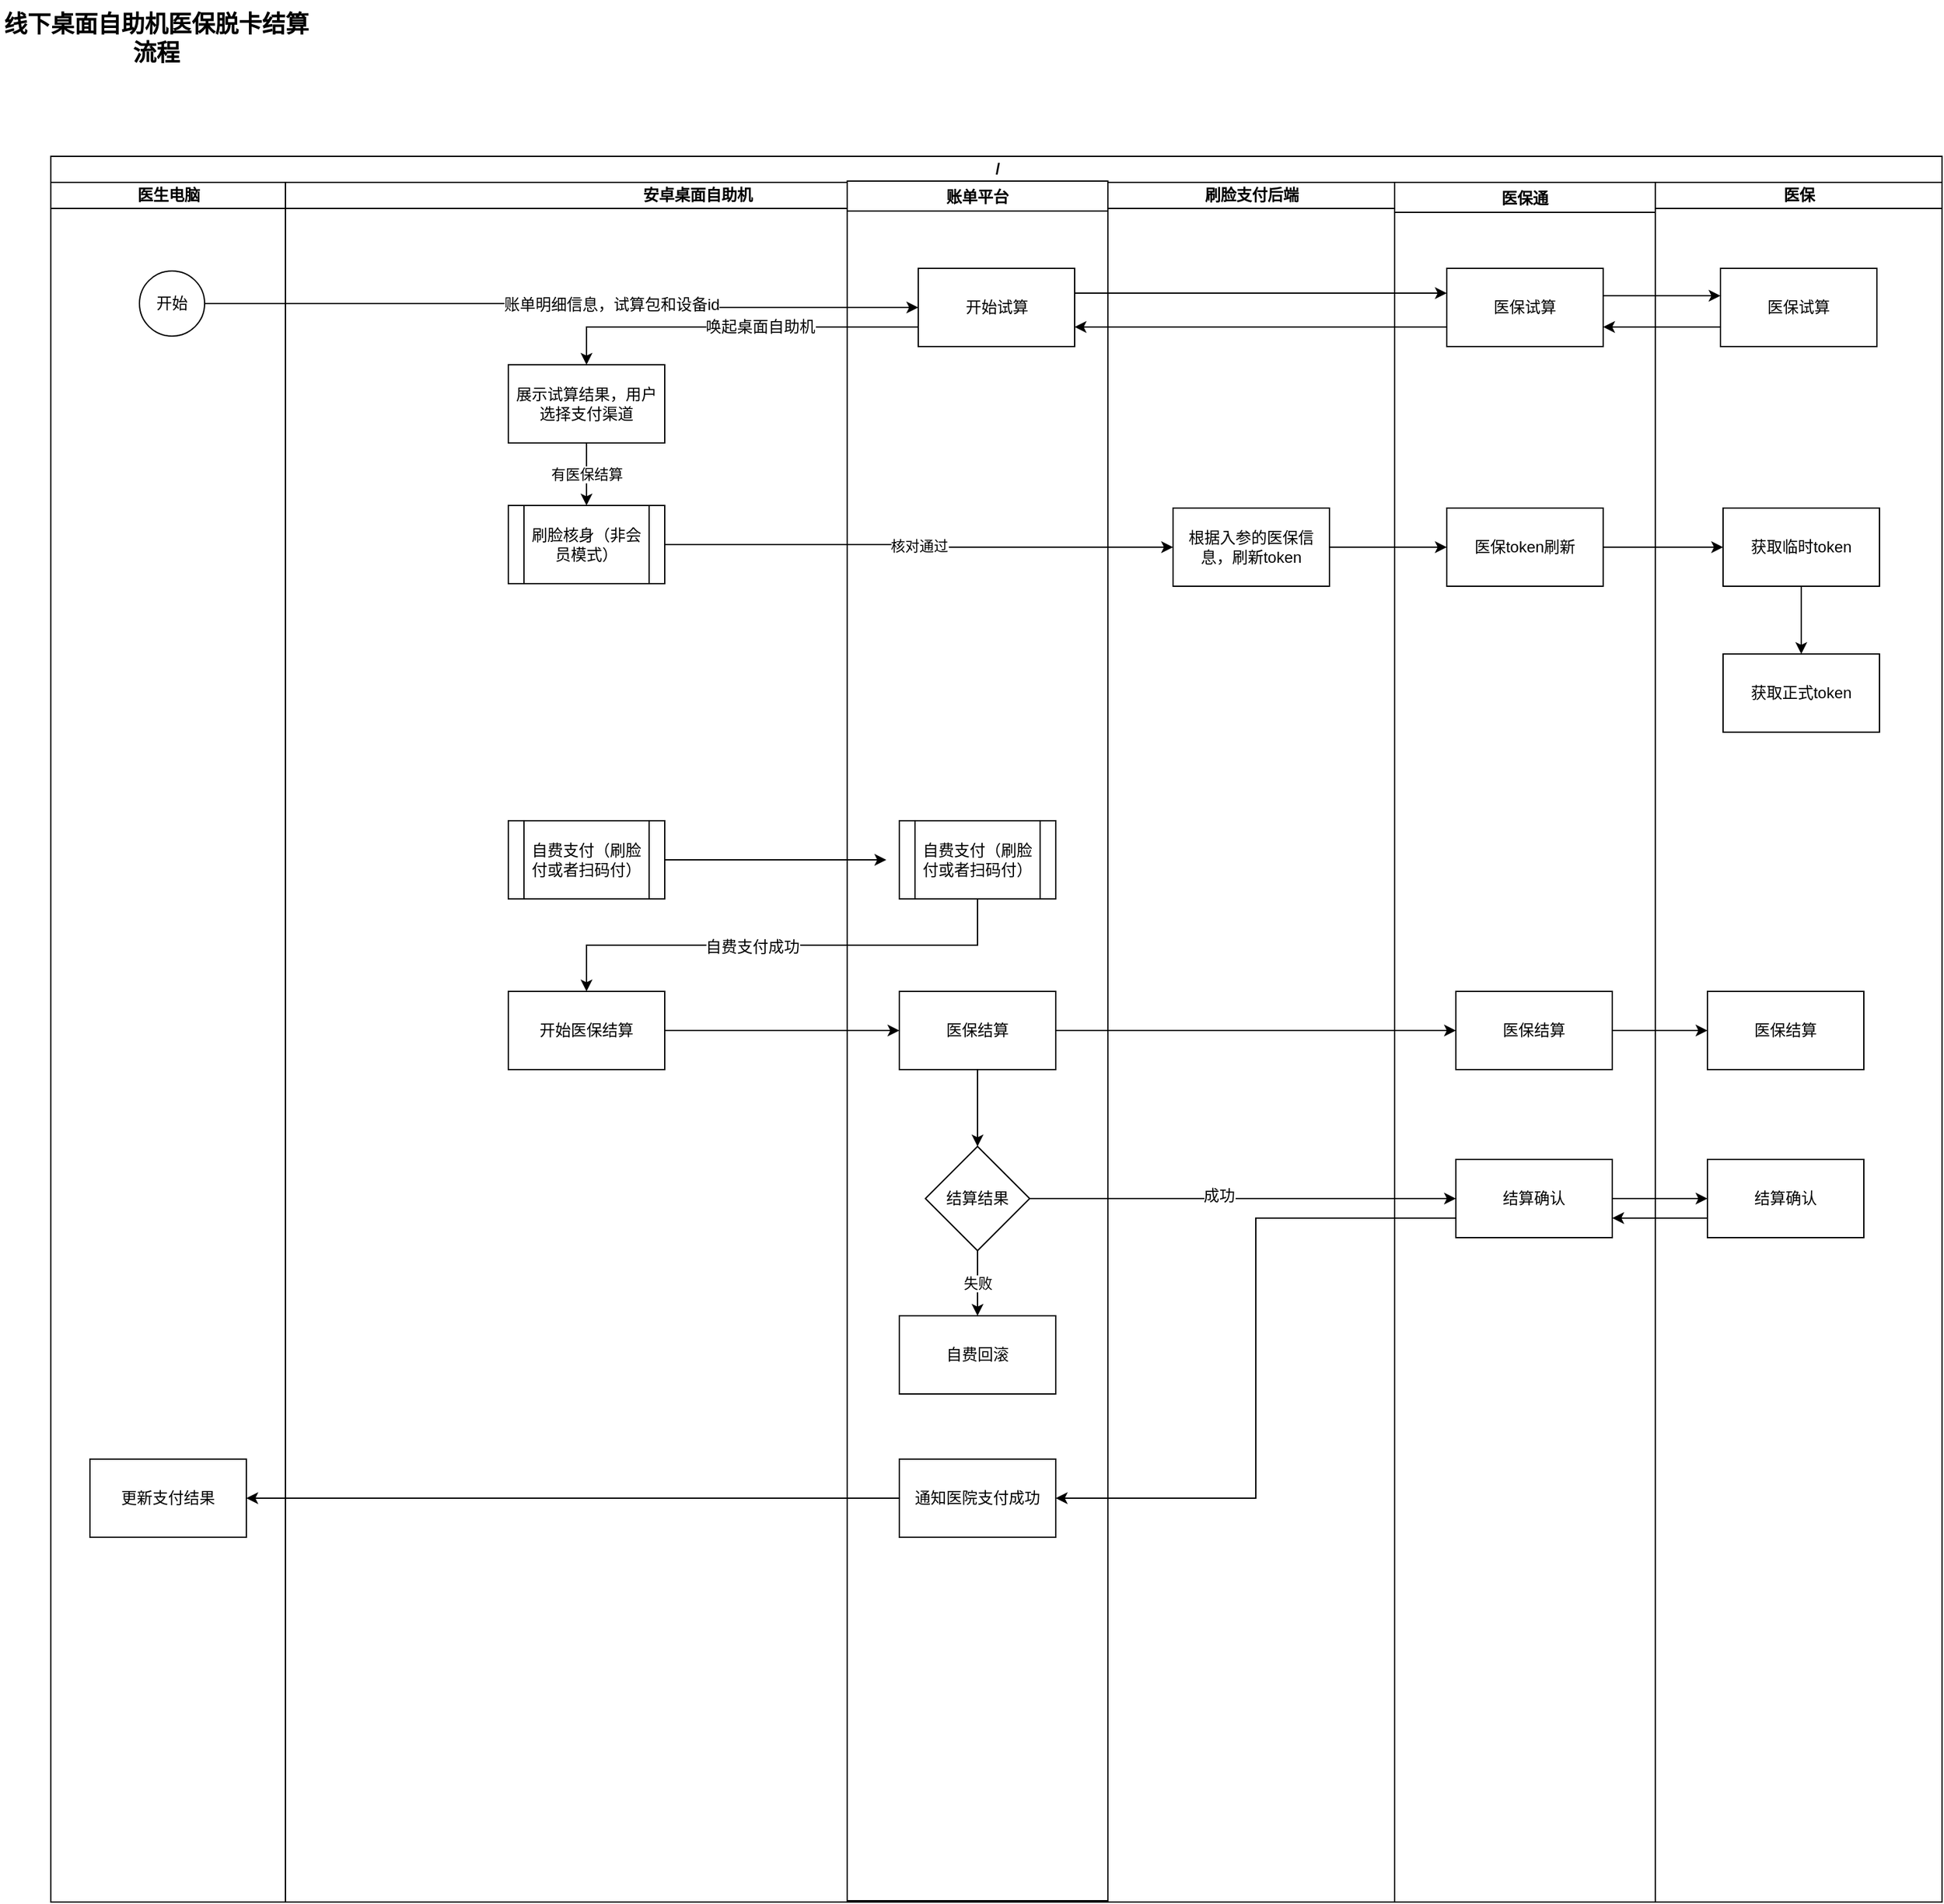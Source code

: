 <mxfile version="11.2.2" type="github" pages="1"><diagram id="JxIbE3_fGwpaLWQtiVAg" name="Page-1"><mxGraphModel dx="1268" dy="533" grid="1" gridSize="10" guides="1" tooltips="1" connect="1" arrows="1" fold="1" page="1" pageScale="1" pageWidth="827" pageHeight="1169" math="0" shadow="0"><root><mxCell id="0"/><mxCell id="1" parent="0"/><mxCell id="6iJ6nQxbvOG-36WDG3Zk-1" value="&lt;font style=&quot;font-size: 18px&quot;&gt;&lt;b&gt;线下桌面自助机医保脱卡结算流程&lt;/b&gt;&lt;/font&gt;" style="text;html=1;strokeColor=none;fillColor=none;align=center;verticalAlign=middle;whiteSpace=wrap;rounded=0;" parent="1" vertex="1"><mxGeometry x="30" y="20" width="240" height="60" as="geometry"/></mxCell><mxCell id="6iJ6nQxbvOG-36WDG3Zk-2" value="/" style="swimlane;html=1;childLayout=stackLayout;resizeParent=1;resizeParentMax=0;startSize=20;" parent="1" vertex="1"><mxGeometry x="69" y="140" width="1451" height="1340" as="geometry"/></mxCell><mxCell id="6iJ6nQxbvOG-36WDG3Zk-3" value="医生电脑" style="swimlane;html=1;startSize=20;" parent="6iJ6nQxbvOG-36WDG3Zk-2" vertex="1"><mxGeometry y="20" width="180" height="1320" as="geometry"/></mxCell><mxCell id="6iJ6nQxbvOG-36WDG3Zk-11" style="edgeStyle=orthogonalEdgeStyle;rounded=0;orthogonalLoop=1;jettySize=auto;html=1;exitX=0.5;exitY=1;exitDx=0;exitDy=0;entryX=0.5;entryY=0;entryDx=0;entryDy=0;" parent="6iJ6nQxbvOG-36WDG3Zk-3" edge="1"><mxGeometry relative="1" as="geometry"><mxPoint x="90" y="90" as="sourcePoint"/></mxGeometry></mxCell><mxCell id="tqjXOrMCnNLqNf7MWQlK-22" value="更新支付结果" style="rounded=0;whiteSpace=wrap;html=1;" vertex="1" parent="6iJ6nQxbvOG-36WDG3Zk-3"><mxGeometry x="30" y="980" width="120" height="60" as="geometry"/></mxCell><mxCell id="6iJ6nQxbvOG-36WDG3Zk-4" value="安卓桌面自助机" style="swimlane;html=1;startSize=20;" parent="6iJ6nQxbvOG-36WDG3Zk-2" vertex="1"><mxGeometry x="180" y="20" width="631" height="1320" as="geometry"/></mxCell><mxCell id="IjH9E7I1Z8mJp5lEnZNy-5" value="账单平台" style="swimlane;" parent="6iJ6nQxbvOG-36WDG3Zk-4" vertex="1"><mxGeometry x="431" y="-1" width="200" height="1320" as="geometry"/></mxCell><mxCell id="DXOcrLTblOl_pP7ClQOf-12" value="开始试算" style="rounded=0;whiteSpace=wrap;html=1;" parent="IjH9E7I1Z8mJp5lEnZNy-5" vertex="1"><mxGeometry x="54.5" y="67" width="120" height="60" as="geometry"/></mxCell><mxCell id="Ak3XcbDhBiGV1O9EggPo-11" value="&lt;span style=&quot;white-space: normal&quot;&gt;自费支付（刷脸付或者扫码付）&lt;/span&gt;" style="shape=process;whiteSpace=wrap;html=1;backgroundOutline=1;" parent="IjH9E7I1Z8mJp5lEnZNy-5" vertex="1"><mxGeometry x="40" y="491" width="120" height="60" as="geometry"/></mxCell><mxCell id="tqjXOrMCnNLqNf7MWQlK-21" value="失败" style="edgeStyle=orthogonalEdgeStyle;rounded=0;orthogonalLoop=1;jettySize=auto;html=1;exitX=0.5;exitY=1;exitDx=0;exitDy=0;" edge="1" parent="IjH9E7I1Z8mJp5lEnZNy-5" source="tqjXOrMCnNLqNf7MWQlK-11" target="tqjXOrMCnNLqNf7MWQlK-20"><mxGeometry relative="1" as="geometry"/></mxCell><mxCell id="tqjXOrMCnNLqNf7MWQlK-11" value="结算结果" style="rhombus;whiteSpace=wrap;html=1;" vertex="1" parent="IjH9E7I1Z8mJp5lEnZNy-5"><mxGeometry x="60" y="741" width="80" height="80" as="geometry"/></mxCell><mxCell id="tqjXOrMCnNLqNf7MWQlK-20" value="自费回滚" style="rounded=0;whiteSpace=wrap;html=1;" vertex="1" parent="IjH9E7I1Z8mJp5lEnZNy-5"><mxGeometry x="40" y="871" width="120" height="60" as="geometry"/></mxCell><mxCell id="tqjXOrMCnNLqNf7MWQlK-24" value="通知医院支付成功" style="rounded=0;whiteSpace=wrap;html=1;" vertex="1" parent="IjH9E7I1Z8mJp5lEnZNy-5"><mxGeometry x="40" y="981" width="120" height="60" as="geometry"/></mxCell><mxCell id="LYzKIXc-VXvVG8jnkkUm-5" value="&lt;span style=&quot;white-space: normal&quot;&gt;刷脸核身（非会员模式）&lt;/span&gt;" style="shape=process;whiteSpace=wrap;html=1;backgroundOutline=1;" parent="6iJ6nQxbvOG-36WDG3Zk-4" vertex="1"><mxGeometry x="171" y="248" width="120" height="60" as="geometry"/></mxCell><mxCell id="Ak3XcbDhBiGV1O9EggPo-8" value="有医保结算" style="edgeStyle=orthogonalEdgeStyle;rounded=0;orthogonalLoop=1;jettySize=auto;html=1;exitX=0.5;exitY=1;exitDx=0;exitDy=0;entryX=0.5;entryY=0;entryDx=0;entryDy=0;" parent="6iJ6nQxbvOG-36WDG3Zk-4" source="Ak3XcbDhBiGV1O9EggPo-5" target="LYzKIXc-VXvVG8jnkkUm-5" edge="1"><mxGeometry relative="1" as="geometry"/></mxCell><mxCell id="Ak3XcbDhBiGV1O9EggPo-5" value="展示试算结果，用户选择支付渠道" style="rounded=0;whiteSpace=wrap;html=1;" parent="6iJ6nQxbvOG-36WDG3Zk-4" vertex="1"><mxGeometry x="171" y="140" width="120" height="60" as="geometry"/></mxCell><mxCell id="Ak3XcbDhBiGV1O9EggPo-13" value="" style="edgeStyle=orthogonalEdgeStyle;rounded=0;orthogonalLoop=1;jettySize=auto;html=1;" parent="6iJ6nQxbvOG-36WDG3Zk-4" source="Ak3XcbDhBiGV1O9EggPo-9" edge="1"><mxGeometry relative="1" as="geometry"><mxPoint x="461" y="520" as="targetPoint"/></mxGeometry></mxCell><mxCell id="Ak3XcbDhBiGV1O9EggPo-9" value="&lt;span style=&quot;white-space: normal&quot;&gt;自费支付（刷脸付或者扫码付）&lt;/span&gt;" style="shape=process;whiteSpace=wrap;html=1;backgroundOutline=1;" parent="6iJ6nQxbvOG-36WDG3Zk-4" vertex="1"><mxGeometry x="171" y="490" width="120" height="60" as="geometry"/></mxCell><mxCell id="tqjXOrMCnNLqNf7MWQlK-4" style="edgeStyle=orthogonalEdgeStyle;rounded=0;orthogonalLoop=1;jettySize=auto;html=1;exitX=0;exitY=0.75;exitDx=0;exitDy=0;entryX=0.5;entryY=0;entryDx=0;entryDy=0;" edge="1" parent="6iJ6nQxbvOG-36WDG3Zk-4" source="DXOcrLTblOl_pP7ClQOf-12" target="Ak3XcbDhBiGV1O9EggPo-5"><mxGeometry relative="1" as="geometry"/></mxCell><mxCell id="tqjXOrMCnNLqNf7MWQlK-5" value="唤起桌面自助机" style="text;html=1;resizable=0;points=[];align=center;verticalAlign=middle;labelBackgroundColor=#ffffff;" vertex="1" connectable="0" parent="tqjXOrMCnNLqNf7MWQlK-4"><mxGeometry x="-0.139" relative="1" as="geometry"><mxPoint as="offset"/></mxGeometry></mxCell><mxCell id="tqjXOrMCnNLqNf7MWQlK-7" value="开始医保结算" style="rounded=0;whiteSpace=wrap;html=1;" vertex="1" parent="6iJ6nQxbvOG-36WDG3Zk-4"><mxGeometry x="171" y="621" width="120" height="60" as="geometry"/></mxCell><mxCell id="tqjXOrMCnNLqNf7MWQlK-8" style="edgeStyle=orthogonalEdgeStyle;rounded=0;orthogonalLoop=1;jettySize=auto;html=1;exitX=0.5;exitY=1;exitDx=0;exitDy=0;" edge="1" parent="6iJ6nQxbvOG-36WDG3Zk-4" source="Ak3XcbDhBiGV1O9EggPo-11" target="tqjXOrMCnNLqNf7MWQlK-7"><mxGeometry relative="1" as="geometry"/></mxCell><mxCell id="tqjXOrMCnNLqNf7MWQlK-9" value="自费支付成功" style="text;html=1;resizable=0;points=[];align=center;verticalAlign=middle;labelBackgroundColor=#ffffff;" vertex="1" connectable="0" parent="tqjXOrMCnNLqNf7MWQlK-8"><mxGeometry x="0.127" y="1" relative="1" as="geometry"><mxPoint as="offset"/></mxGeometry></mxCell><mxCell id="6iJ6nQxbvOG-36WDG3Zk-5" value="刷脸支付后端" style="swimlane;html=1;startSize=20;" parent="6iJ6nQxbvOG-36WDG3Zk-2" vertex="1"><mxGeometry x="811" y="20" width="220" height="1320" as="geometry"/></mxCell><mxCell id="LYzKIXc-VXvVG8jnkkUm-6" value="根据入参的医保信息，刷新token" style="rounded=0;whiteSpace=wrap;html=1;" parent="6iJ6nQxbvOG-36WDG3Zk-5" vertex="1"><mxGeometry x="50" y="250" width="120" height="60" as="geometry"/></mxCell><mxCell id="6iJ6nQxbvOG-36WDG3Zk-23" style="edgeStyle=orthogonalEdgeStyle;rounded=0;orthogonalLoop=1;jettySize=auto;html=1;exitX=1;exitY=0.5;exitDx=0;exitDy=0;entryX=0;entryY=0.5;entryDx=0;entryDy=0;" parent="6iJ6nQxbvOG-36WDG3Zk-2" edge="1"><mxGeometry relative="1" as="geometry"><mxPoint x="150" y="776" as="sourcePoint"/></mxGeometry></mxCell><mxCell id="iOD_pKPFiMde5DAl3myb-1" value="医保通" style="swimlane;" parent="6iJ6nQxbvOG-36WDG3Zk-2" vertex="1"><mxGeometry x="1031" y="20" width="200" height="1320" as="geometry"/></mxCell><mxCell id="iOD_pKPFiMde5DAl3myb-3" value="医保试算" style="rounded=0;whiteSpace=wrap;html=1;" parent="iOD_pKPFiMde5DAl3myb-1" vertex="1"><mxGeometry x="40" y="66" width="120" height="60" as="geometry"/></mxCell><mxCell id="iOD_pKPFiMde5DAl3myb-11" value="医保结算" style="rounded=0;whiteSpace=wrap;html=1;" parent="iOD_pKPFiMde5DAl3myb-1" vertex="1"><mxGeometry x="47" y="621" width="120" height="60" as="geometry"/></mxCell><mxCell id="LYzKIXc-VXvVG8jnkkUm-9" value="医保token刷新" style="rounded=0;whiteSpace=wrap;html=1;" parent="iOD_pKPFiMde5DAl3myb-1" vertex="1"><mxGeometry x="40" y="250" width="120" height="60" as="geometry"/></mxCell><mxCell id="tqjXOrMCnNLqNf7MWQlK-13" value="结算确认" style="rounded=0;whiteSpace=wrap;html=1;" vertex="1" parent="iOD_pKPFiMde5DAl3myb-1"><mxGeometry x="47" y="750" width="120" height="60" as="geometry"/></mxCell><mxCell id="iOD_pKPFiMde5DAl3myb-13" style="edgeStyle=orthogonalEdgeStyle;rounded=0;orthogonalLoop=1;jettySize=auto;html=1;exitX=1;exitY=0.5;exitDx=0;exitDy=0;entryX=0;entryY=0.5;entryDx=0;entryDy=0;" parent="6iJ6nQxbvOG-36WDG3Zk-2" source="iOD_pKPFiMde5DAl3myb-11" target="DXOcrLTblOl_pP7ClQOf-14" edge="1"><mxGeometry relative="1" as="geometry"/></mxCell><mxCell id="iOD_pKPFiMde5DAl3myb-8" style="edgeStyle=orthogonalEdgeStyle;rounded=0;orthogonalLoop=1;jettySize=auto;html=1;exitX=1;exitY=0.5;exitDx=0;exitDy=0;entryX=0;entryY=0.5;entryDx=0;entryDy=0;" parent="6iJ6nQxbvOG-36WDG3Zk-2" source="LYzKIXc-VXvVG8jnkkUm-9" target="iOD_pKPFiMde5DAl3myb-6" edge="1"><mxGeometry relative="1" as="geometry"/></mxCell><mxCell id="DXOcrLTblOl_pP7ClQOf-1" value="医保" style="swimlane;html=1;startSize=20;" parent="6iJ6nQxbvOG-36WDG3Zk-2" vertex="1"><mxGeometry x="1231" y="20" width="220" height="1320" as="geometry"/></mxCell><mxCell id="DXOcrLTblOl_pP7ClQOf-14" value="医保结算" style="rounded=0;whiteSpace=wrap;html=1;" parent="DXOcrLTblOl_pP7ClQOf-1" vertex="1"><mxGeometry x="40" y="621" width="120" height="60" as="geometry"/></mxCell><mxCell id="dp8aTEbS7ESwli6M1eya-1" value="医保试算" style="rounded=0;whiteSpace=wrap;html=1;" parent="DXOcrLTblOl_pP7ClQOf-1" vertex="1"><mxGeometry x="50" y="66" width="120" height="60" as="geometry"/></mxCell><mxCell id="iOD_pKPFiMde5DAl3myb-9" style="edgeStyle=orthogonalEdgeStyle;rounded=0;orthogonalLoop=1;jettySize=auto;html=1;exitX=0.5;exitY=1;exitDx=0;exitDy=0;" parent="DXOcrLTblOl_pP7ClQOf-1" source="iOD_pKPFiMde5DAl3myb-6" target="iOD_pKPFiMde5DAl3myb-7" edge="1"><mxGeometry relative="1" as="geometry"/></mxCell><mxCell id="iOD_pKPFiMde5DAl3myb-6" value="获取临时token" style="rounded=0;whiteSpace=wrap;html=1;" parent="DXOcrLTblOl_pP7ClQOf-1" vertex="1"><mxGeometry x="52" y="250" width="120" height="60" as="geometry"/></mxCell><mxCell id="iOD_pKPFiMde5DAl3myb-7" value="获取正式token" style="rounded=0;whiteSpace=wrap;html=1;" parent="DXOcrLTblOl_pP7ClQOf-1" vertex="1"><mxGeometry x="52" y="362" width="120" height="60" as="geometry"/></mxCell><mxCell id="tqjXOrMCnNLqNf7MWQlK-14" value="结算确认" style="rounded=0;whiteSpace=wrap;html=1;" vertex="1" parent="DXOcrLTblOl_pP7ClQOf-1"><mxGeometry x="40" y="750" width="120" height="60" as="geometry"/></mxCell><mxCell id="DXOcrLTblOl_pP7ClQOf-5" style="edgeStyle=orthogonalEdgeStyle;rounded=0;orthogonalLoop=1;jettySize=auto;html=1;exitX=1;exitY=0.5;exitDx=0;exitDy=0;entryX=0;entryY=0.5;entryDx=0;entryDy=0;" parent="6iJ6nQxbvOG-36WDG3Zk-2" edge="1"><mxGeometry relative="1" as="geometry"><mxPoint x="150" y="170" as="sourcePoint"/></mxGeometry></mxCell><mxCell id="iOD_pKPFiMde5DAl3myb-5" style="edgeStyle=orthogonalEdgeStyle;rounded=0;orthogonalLoop=1;jettySize=auto;html=1;exitX=1;exitY=0.5;exitDx=0;exitDy=0;" parent="6iJ6nQxbvOG-36WDG3Zk-2" edge="1"><mxGeometry relative="1" as="geometry"><mxPoint x="1191" y="107" as="sourcePoint"/><mxPoint x="1281" y="107" as="targetPoint"/></mxGeometry></mxCell><mxCell id="Ak3XcbDhBiGV1O9EggPo-4" style="edgeStyle=orthogonalEdgeStyle;rounded=0;orthogonalLoop=1;jettySize=auto;html=1;entryX=0;entryY=0.5;entryDx=0;entryDy=0;" parent="6iJ6nQxbvOG-36WDG3Zk-2" edge="1"><mxGeometry relative="1" as="geometry"><mxPoint x="785.5" y="105" as="sourcePoint"/><mxPoint x="1071" y="105" as="targetPoint"/></mxGeometry></mxCell><mxCell id="LYzKIXc-VXvVG8jnkkUm-4" value="核对通过" style="edgeStyle=orthogonalEdgeStyle;rounded=0;orthogonalLoop=1;jettySize=auto;html=1;exitX=1;exitY=0.5;exitDx=0;exitDy=0;entryX=0;entryY=0.5;entryDx=0;entryDy=0;" parent="6iJ6nQxbvOG-36WDG3Zk-2" source="LYzKIXc-VXvVG8jnkkUm-5" target="LYzKIXc-VXvVG8jnkkUm-6" edge="1"><mxGeometry relative="1" as="geometry"><mxPoint x="851" y="298" as="targetPoint"/><Array as="points"><mxPoint x="666" y="298"/><mxPoint x="666" y="300"/></Array></mxGeometry></mxCell><mxCell id="tqjXOrMCnNLqNf7MWQlK-2" style="edgeStyle=orthogonalEdgeStyle;rounded=0;orthogonalLoop=1;jettySize=auto;html=1;exitX=0;exitY=0.75;exitDx=0;exitDy=0;entryX=1;entryY=0.75;entryDx=0;entryDy=0;" edge="1" parent="6iJ6nQxbvOG-36WDG3Zk-2" source="dp8aTEbS7ESwli6M1eya-1" target="iOD_pKPFiMde5DAl3myb-3"><mxGeometry relative="1" as="geometry"/></mxCell><mxCell id="tqjXOrMCnNLqNf7MWQlK-3" style="edgeStyle=orthogonalEdgeStyle;rounded=0;orthogonalLoop=1;jettySize=auto;html=1;exitX=0;exitY=0.75;exitDx=0;exitDy=0;entryX=1;entryY=0.75;entryDx=0;entryDy=0;" edge="1" parent="6iJ6nQxbvOG-36WDG3Zk-2" source="iOD_pKPFiMde5DAl3myb-3" target="DXOcrLTblOl_pP7ClQOf-12"><mxGeometry relative="1" as="geometry"/></mxCell><mxCell id="tqjXOrMCnNLqNf7MWQlK-6" style="edgeStyle=orthogonalEdgeStyle;rounded=0;orthogonalLoop=1;jettySize=auto;html=1;exitX=1;exitY=0.5;exitDx=0;exitDy=0;" edge="1" parent="6iJ6nQxbvOG-36WDG3Zk-2" source="LYzKIXc-VXvVG8jnkkUm-6" target="LYzKIXc-VXvVG8jnkkUm-9"><mxGeometry relative="1" as="geometry"/></mxCell><mxCell id="tqjXOrMCnNLqNf7MWQlK-15" style="edgeStyle=orthogonalEdgeStyle;rounded=0;orthogonalLoop=1;jettySize=auto;html=1;exitX=1;exitY=0.5;exitDx=0;exitDy=0;" edge="1" parent="6iJ6nQxbvOG-36WDG3Zk-2" source="tqjXOrMCnNLqNf7MWQlK-13" target="tqjXOrMCnNLqNf7MWQlK-14"><mxGeometry relative="1" as="geometry"><Array as="points"><mxPoint x="1251" y="800"/><mxPoint x="1251" y="800"/></Array></mxGeometry></mxCell><mxCell id="tqjXOrMCnNLqNf7MWQlK-16" style="edgeStyle=orthogonalEdgeStyle;rounded=0;orthogonalLoop=1;jettySize=auto;html=1;exitX=1;exitY=0.5;exitDx=0;exitDy=0;" edge="1" parent="6iJ6nQxbvOG-36WDG3Zk-2" source="tqjXOrMCnNLqNf7MWQlK-11" target="tqjXOrMCnNLqNf7MWQlK-13"><mxGeometry relative="1" as="geometry"/></mxCell><mxCell id="tqjXOrMCnNLqNf7MWQlK-19" value="成功" style="text;html=1;resizable=0;points=[];align=center;verticalAlign=middle;labelBackgroundColor=#ffffff;" vertex="1" connectable="0" parent="tqjXOrMCnNLqNf7MWQlK-16"><mxGeometry x="-0.112" y="2" relative="1" as="geometry"><mxPoint as="offset"/></mxGeometry></mxCell><mxCell id="tqjXOrMCnNLqNf7MWQlK-23" style="edgeStyle=orthogonalEdgeStyle;rounded=0;orthogonalLoop=1;jettySize=auto;html=1;exitX=0;exitY=0.75;exitDx=0;exitDy=0;entryX=1;entryY=0.75;entryDx=0;entryDy=0;" edge="1" parent="6iJ6nQxbvOG-36WDG3Zk-2" source="tqjXOrMCnNLqNf7MWQlK-14" target="tqjXOrMCnNLqNf7MWQlK-13"><mxGeometry relative="1" as="geometry"/></mxCell><mxCell id="tqjXOrMCnNLqNf7MWQlK-25" style="edgeStyle=orthogonalEdgeStyle;rounded=0;orthogonalLoop=1;jettySize=auto;html=1;exitX=0;exitY=0.75;exitDx=0;exitDy=0;entryX=1;entryY=0.5;entryDx=0;entryDy=0;" edge="1" parent="6iJ6nQxbvOG-36WDG3Zk-2" source="tqjXOrMCnNLqNf7MWQlK-13" target="tqjXOrMCnNLqNf7MWQlK-24"><mxGeometry relative="1" as="geometry"/></mxCell><mxCell id="tqjXOrMCnNLqNf7MWQlK-26" style="edgeStyle=orthogonalEdgeStyle;rounded=0;orthogonalLoop=1;jettySize=auto;html=1;exitX=0;exitY=0.5;exitDx=0;exitDy=0;" edge="1" parent="6iJ6nQxbvOG-36WDG3Zk-2" source="tqjXOrMCnNLqNf7MWQlK-24" target="tqjXOrMCnNLqNf7MWQlK-22"><mxGeometry relative="1" as="geometry"/></mxCell><mxCell id="Ak3XcbDhBiGV1O9EggPo-1" style="edgeStyle=orthogonalEdgeStyle;rounded=0;orthogonalLoop=1;jettySize=auto;html=1;exitX=1;exitY=0.5;exitDx=0;exitDy=0;" parent="1" source="LYzKIXc-VXvVG8jnkkUm-2" target="DXOcrLTblOl_pP7ClQOf-12" edge="1"><mxGeometry relative="1" as="geometry"/></mxCell><mxCell id="Ak3XcbDhBiGV1O9EggPo-2" value="账单明细信息，试算包和设备id" style="text;html=1;resizable=0;points=[];align=center;verticalAlign=middle;labelBackgroundColor=#ffffff;" parent="Ak3XcbDhBiGV1O9EggPo-1" vertex="1" connectable="0"><mxGeometry x="0.144" y="2" relative="1" as="geometry"><mxPoint as="offset"/></mxGeometry></mxCell><mxCell id="LYzKIXc-VXvVG8jnkkUm-2" value="开始" style="ellipse;whiteSpace=wrap;html=1;aspect=fixed;" parent="1" vertex="1"><mxGeometry x="137" y="228" width="50" height="50" as="geometry"/></mxCell><mxCell id="tqjXOrMCnNLqNf7MWQlK-12" style="edgeStyle=orthogonalEdgeStyle;rounded=0;orthogonalLoop=1;jettySize=auto;html=1;exitX=0.5;exitY=1;exitDx=0;exitDy=0;" edge="1" parent="1" source="nreCxJO3syRMPZ-pO3rh-4" target="tqjXOrMCnNLqNf7MWQlK-11"><mxGeometry relative="1" as="geometry"/></mxCell><mxCell id="nreCxJO3syRMPZ-pO3rh-4" value="医保结算" style="rounded=0;whiteSpace=wrap;html=1;" parent="1" vertex="1"><mxGeometry x="720" y="781" width="120" height="60" as="geometry"/></mxCell><mxCell id="iOD_pKPFiMde5DAl3myb-12" style="edgeStyle=orthogonalEdgeStyle;rounded=0;orthogonalLoop=1;jettySize=auto;html=1;exitX=1;exitY=0.5;exitDx=0;exitDy=0;entryX=0;entryY=0.5;entryDx=0;entryDy=0;" parent="1" source="nreCxJO3syRMPZ-pO3rh-4" target="iOD_pKPFiMde5DAl3myb-11" edge="1"><mxGeometry relative="1" as="geometry"/></mxCell><mxCell id="tqjXOrMCnNLqNf7MWQlK-10" style="edgeStyle=orthogonalEdgeStyle;rounded=0;orthogonalLoop=1;jettySize=auto;html=1;exitX=1;exitY=0.5;exitDx=0;exitDy=0;" edge="1" parent="1" source="tqjXOrMCnNLqNf7MWQlK-7" target="nreCxJO3syRMPZ-pO3rh-4"><mxGeometry relative="1" as="geometry"/></mxCell></root></mxGraphModel></diagram></mxfile>